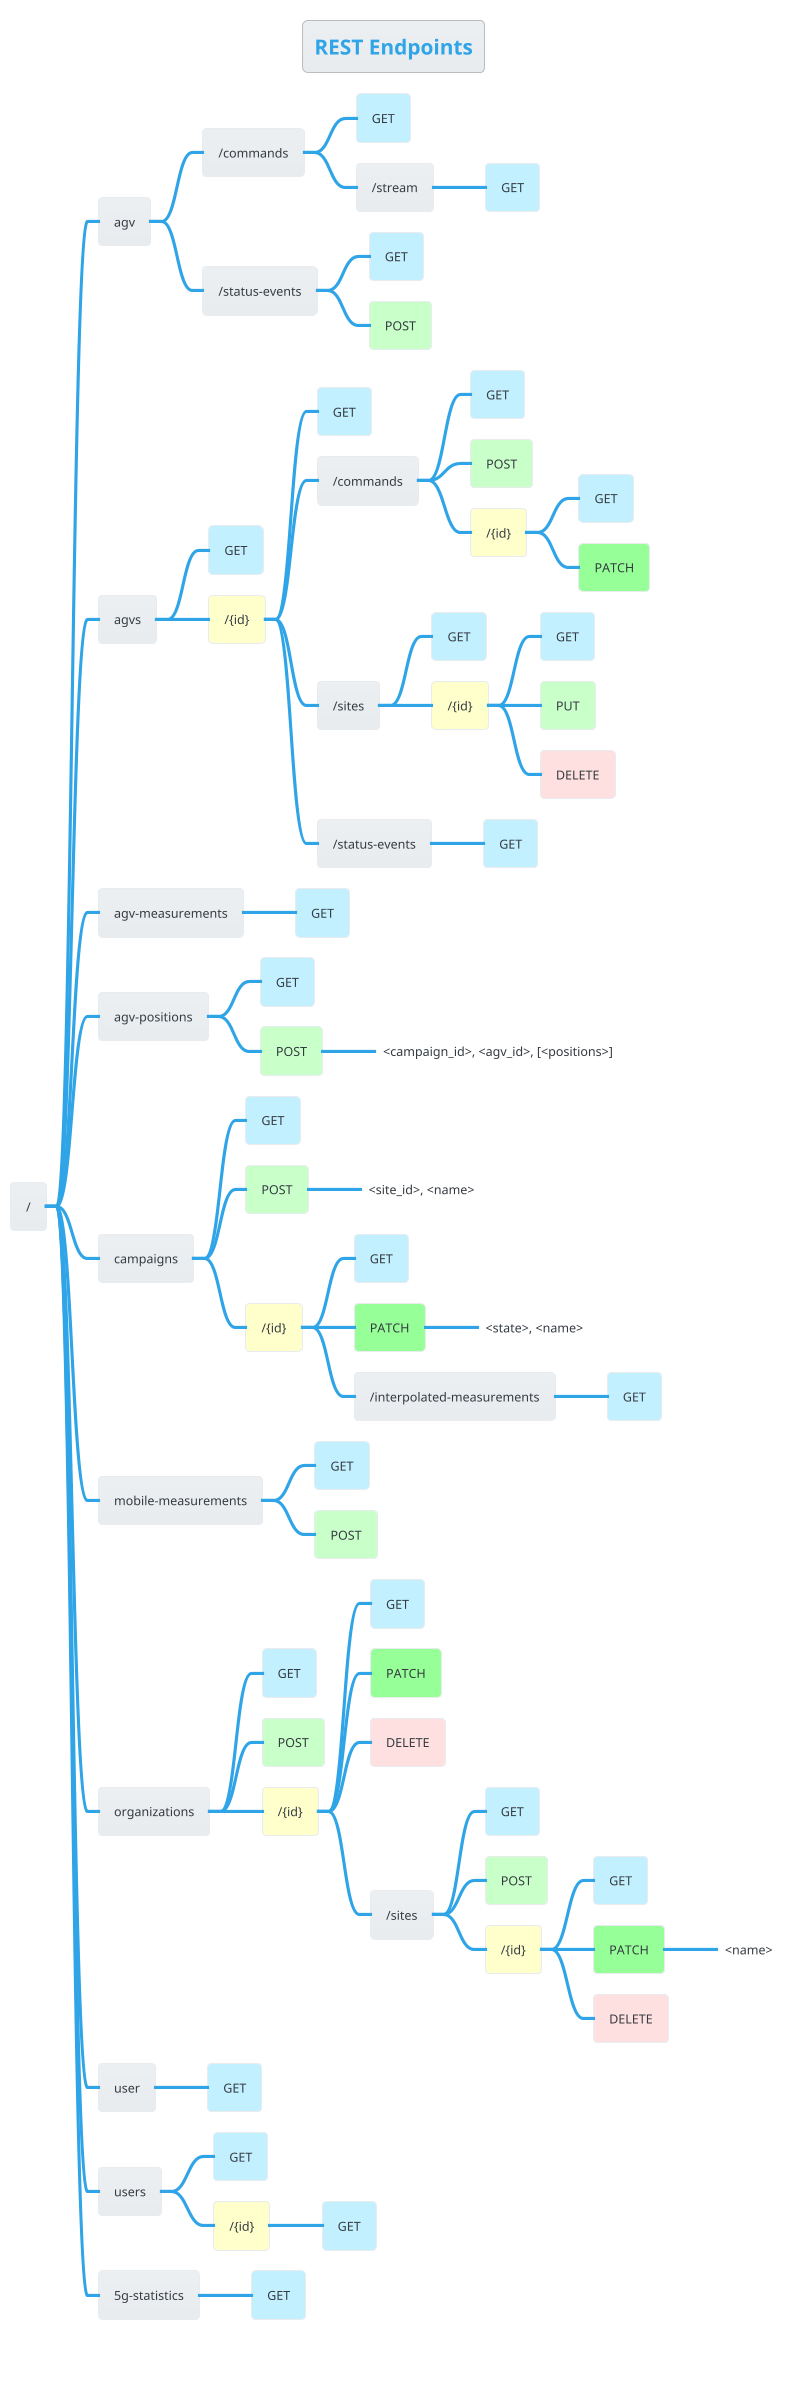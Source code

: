 @startmindmap
!theme cerulean

title REST Endpoints

* /

** agv
*** /commands
****[#Application] GET
**** /stream
*****[#Application] GET
*** /status-events
****[#Application] GET
****[#Technology] POST

** agvs
***[#Application] GET
***[#Business] /{id}
****[#Application] GET
**** /commands
*****[#Application] GET
*****[#Technology] POST
*****[#Business] /{id}
******[#Application] GET
******[#Physical] PATCH
**** /sites
*****[#Application] GET
*****[#Business] /{id}
******[#Application] GET
******[#Technology] PUT
******[#Implementation] DELETE
**** /status-events
*****[#Application] GET

** agv-measurements
***[#Application] GET

** agv-positions
***[#Application] GET
***[#Technology] POST
****_ <campaign_id>, <agv_id>, [<positions>]

** campaigns
***[#Application] GET
***[#Technology] POST
****_ <site_id>, <name>
***[#Business] /{id}
****[#Application] GET
****[#Physical] PATCH
*****_ <state>, <name>
**** /interpolated-measurements
*****[#Application] GET

** mobile-measurements
***[#Application] GET
***[#Technology] POST

** organizations
***[#Application] GET
***[#Technology] POST
***[#Business] /{id}
****[#Application] GET
****[#Physical] PATCH
****[#Implementation] DELETE
**** /sites
*****[#Application] GET
*****[#Technology] POST
*****[#Business] /{id}
******[#Application] GET
******[#Physical] PATCH
*******_ <name>
******[#Implementation] DELETE

** user
***[#Application] GET

** users
***[#Application] GET
***[#Business] /{id}
****[#Application] GET

++ 5g-statistics
***[#Application] GET

footer DeSiRe-NG – NURO

@endmindmap
